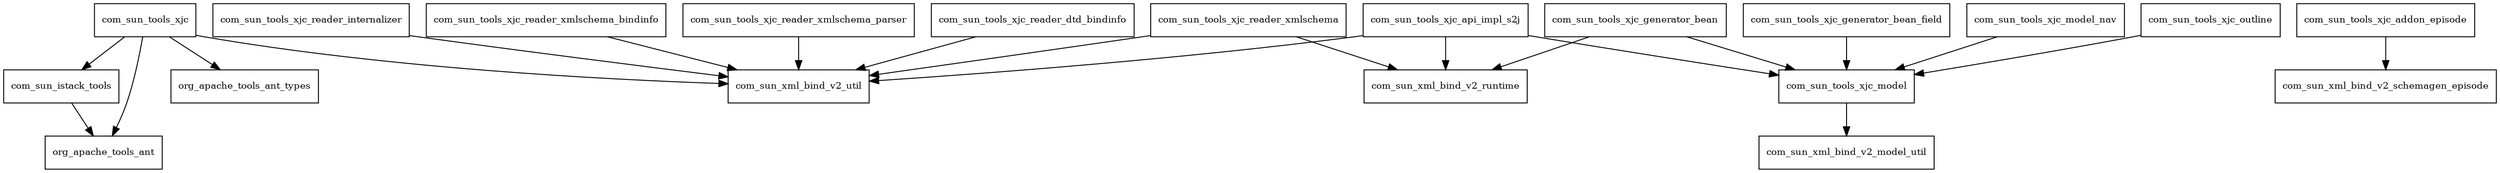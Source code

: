 digraph jaxb_xjc_2_2_11_package_dependencies {
  node [shape = box, fontsize=10.0];
  com_sun_istack_tools -> org_apache_tools_ant;
  com_sun_tools_xjc -> com_sun_istack_tools;
  com_sun_tools_xjc -> com_sun_xml_bind_v2_util;
  com_sun_tools_xjc -> org_apache_tools_ant;
  com_sun_tools_xjc -> org_apache_tools_ant_types;
  com_sun_tools_xjc_addon_episode -> com_sun_xml_bind_v2_schemagen_episode;
  com_sun_tools_xjc_api_impl_s2j -> com_sun_tools_xjc_model;
  com_sun_tools_xjc_api_impl_s2j -> com_sun_xml_bind_v2_runtime;
  com_sun_tools_xjc_api_impl_s2j -> com_sun_xml_bind_v2_util;
  com_sun_tools_xjc_generator_bean -> com_sun_tools_xjc_model;
  com_sun_tools_xjc_generator_bean -> com_sun_xml_bind_v2_runtime;
  com_sun_tools_xjc_generator_bean_field -> com_sun_tools_xjc_model;
  com_sun_tools_xjc_model -> com_sun_xml_bind_v2_model_util;
  com_sun_tools_xjc_model_nav -> com_sun_tools_xjc_model;
  com_sun_tools_xjc_outline -> com_sun_tools_xjc_model;
  com_sun_tools_xjc_reader_dtd_bindinfo -> com_sun_xml_bind_v2_util;
  com_sun_tools_xjc_reader_internalizer -> com_sun_xml_bind_v2_util;
  com_sun_tools_xjc_reader_xmlschema -> com_sun_xml_bind_v2_runtime;
  com_sun_tools_xjc_reader_xmlschema -> com_sun_xml_bind_v2_util;
  com_sun_tools_xjc_reader_xmlschema_bindinfo -> com_sun_xml_bind_v2_util;
  com_sun_tools_xjc_reader_xmlschema_parser -> com_sun_xml_bind_v2_util;
}
